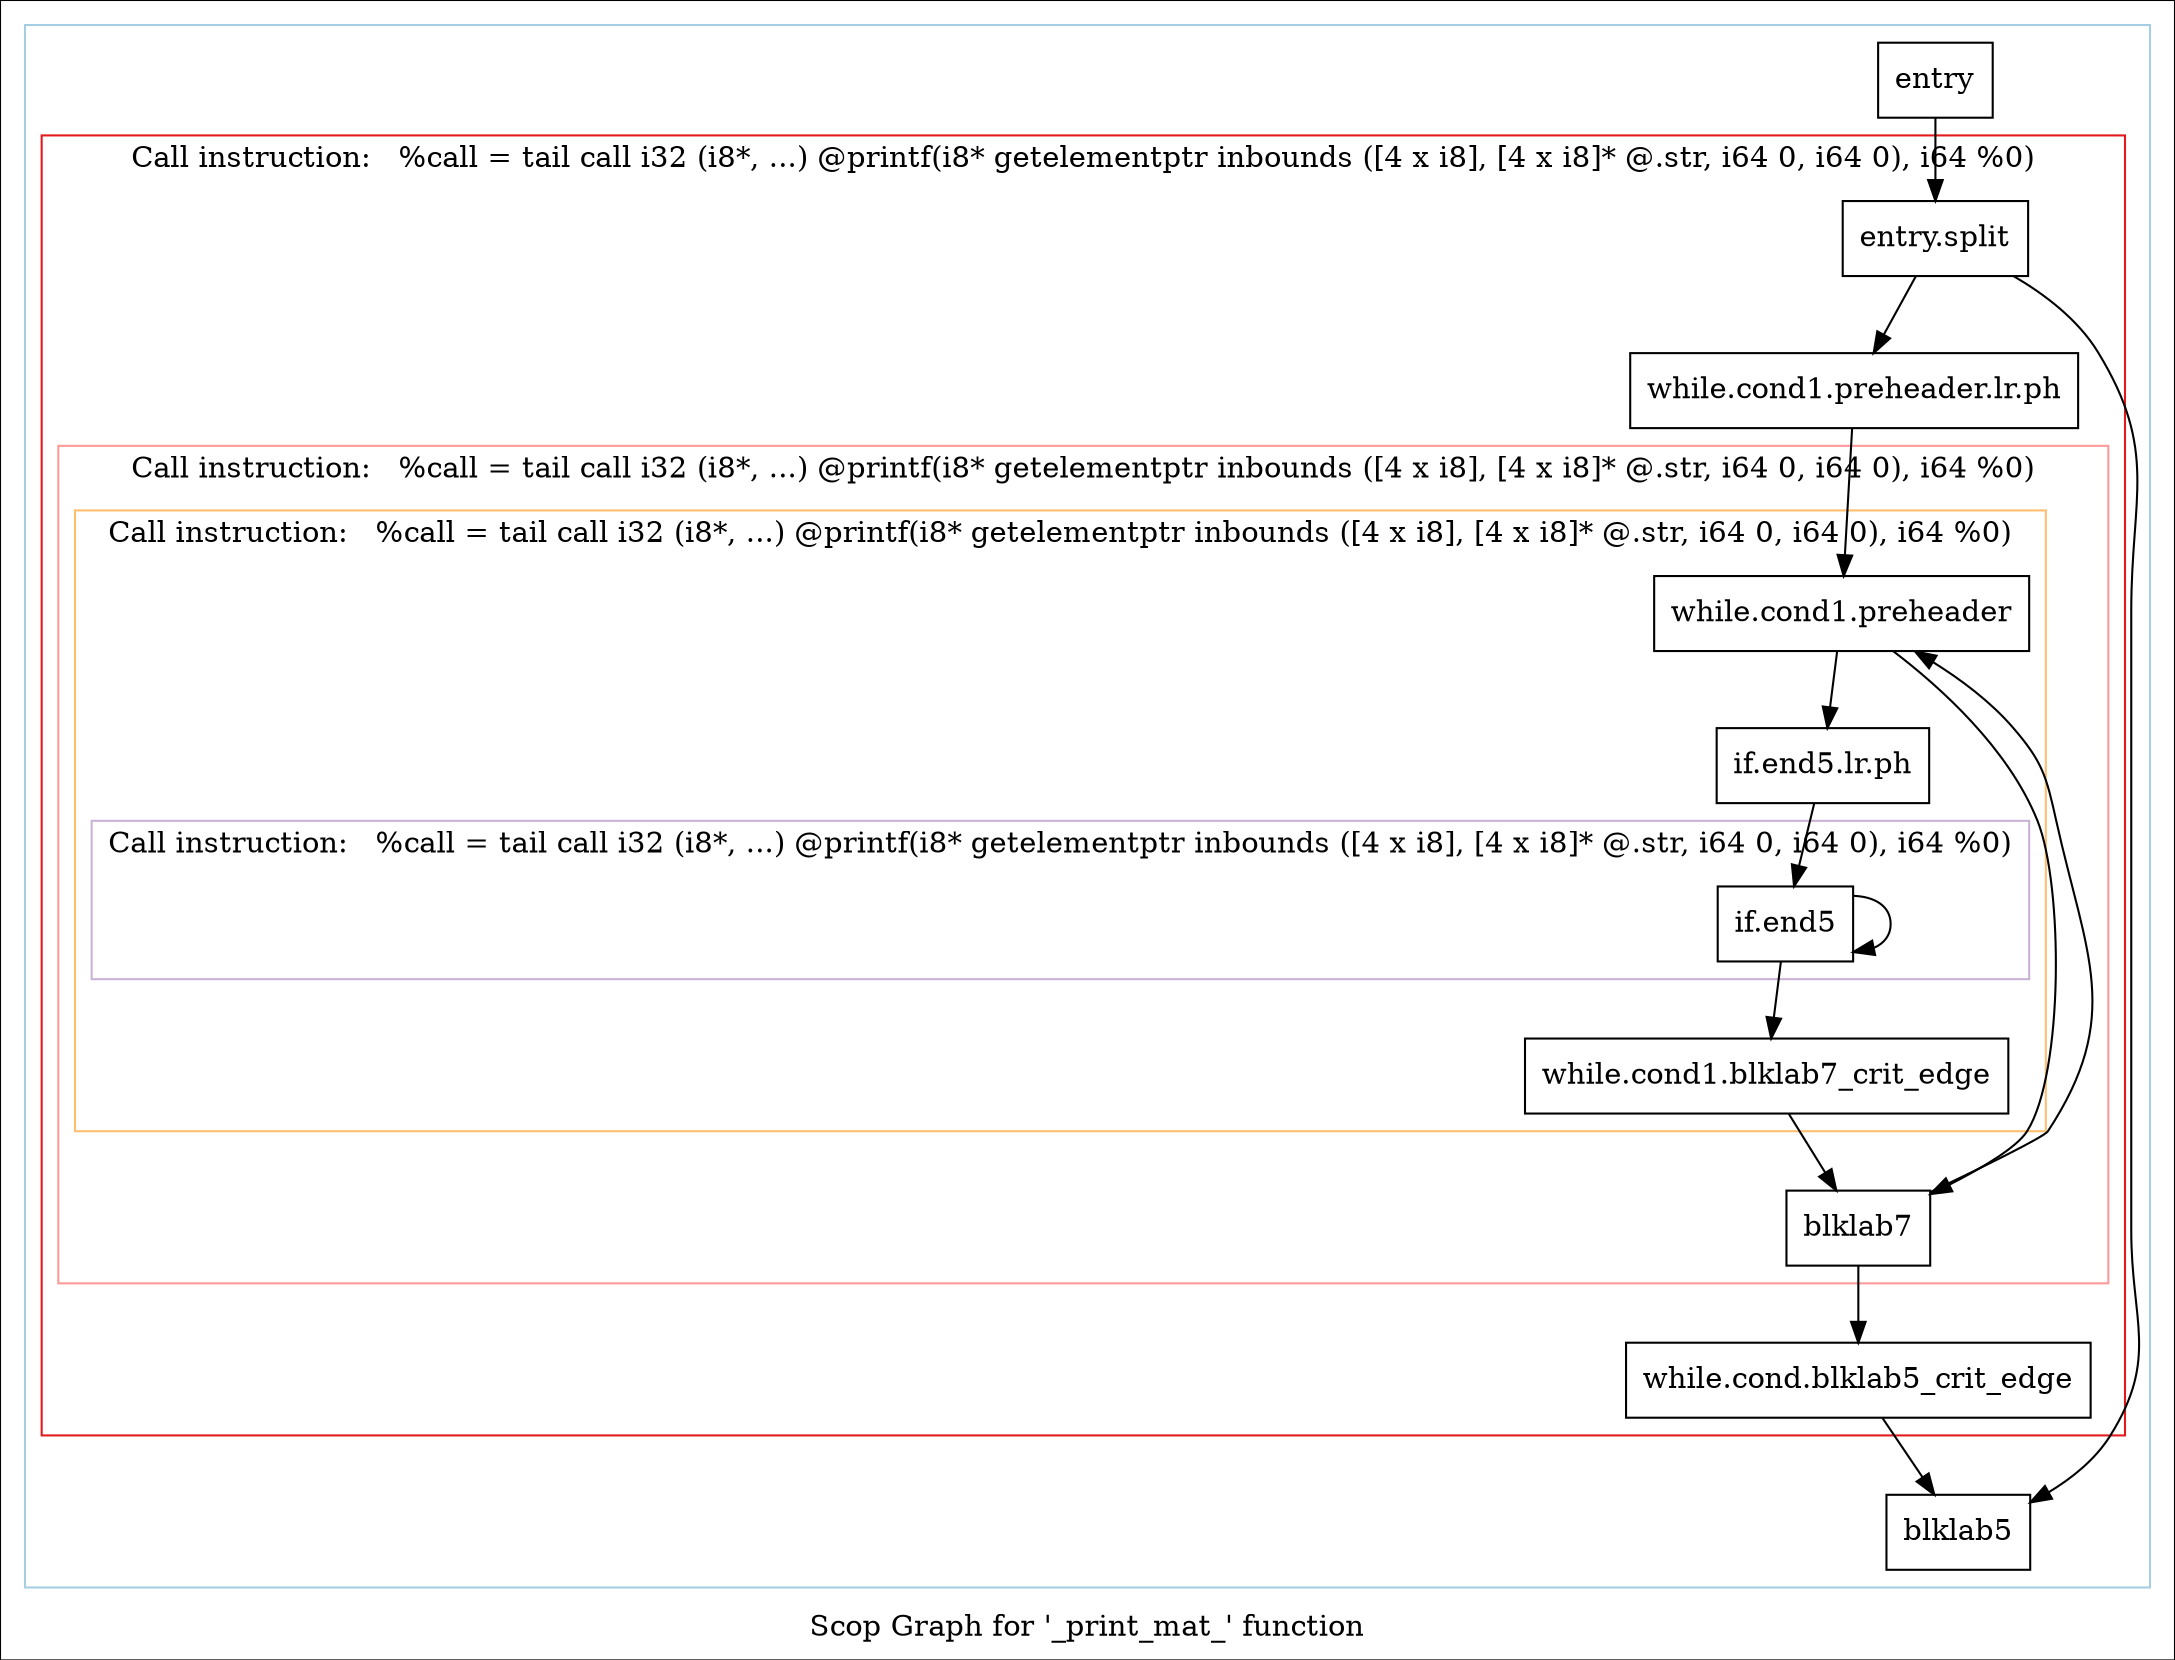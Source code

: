 digraph "Scop Graph for '_print_mat_' function" {
	label="Scop Graph for '_print_mat_' function";

	Node0xc45ac80 [shape=record,label="{entry}"];
	Node0xc45ac80 -> Node0xc475930;
	Node0xc475930 [shape=record,label="{entry.split}"];
	Node0xc475930 -> Node0xc477f50;
	Node0xc475930 -> Node0xc477fb0;
	Node0xc477f50 [shape=record,label="{while.cond1.preheader.lr.ph}"];
	Node0xc477f50 -> Node0xc4590b0;
	Node0xc4590b0 [shape=record,label="{while.cond1.preheader}"];
	Node0xc4590b0 -> Node0xc459110;
	Node0xc4590b0 -> Node0xc46ade0;
	Node0xc459110 [shape=record,label="{if.end5.lr.ph}"];
	Node0xc459110 -> Node0xc459130;
	Node0xc459130 [shape=record,label="{if.end5}"];
	Node0xc459130 -> Node0xc459130[constraint=false];
	Node0xc459130 -> Node0xc459150;
	Node0xc459150 [shape=record,label="{while.cond1.blklab7_crit_edge}"];
	Node0xc459150 -> Node0xc46ade0;
	Node0xc46ade0 [shape=record,label="{blklab7}"];
	Node0xc46ade0 -> Node0xc4590b0[constraint=false];
	Node0xc46ade0 -> Node0xc457470;
	Node0xc457470 [shape=record,label="{while.cond.blklab5_crit_edge}"];
	Node0xc457470 -> Node0xc477fb0;
	Node0xc477fb0 [shape=record,label="{blklab5}"];
	colorscheme = "paired12"
        subgraph cluster_0xc45b100 {
          label = "";
          style = solid;
          color = 1
          subgraph cluster_0xc278f90 {
            label = "Call instruction:   %call = tail call i32 (i8*, ...) @printf(i8* getelementptr inbounds ([4 x i8], [4 x i8]* @.str, i64 0, i64 0), i64 %0)";
            style = solid;
            color = 6
            subgraph cluster_0xc4765c0 {
              label = "Call instruction:   %call = tail call i32 (i8*, ...) @printf(i8* getelementptr inbounds ([4 x i8], [4 x i8]* @.str, i64 0, i64 0), i64 %0)";
              style = solid;
              color = 5
              subgraph cluster_0xc468df0 {
                label = "Call instruction:   %call = tail call i32 (i8*, ...) @printf(i8* getelementptr inbounds ([4 x i8], [4 x i8]* @.str, i64 0, i64 0), i64 %0)";
                style = solid;
                color = 7
                subgraph cluster_0xc477c10 {
                  label = "Call instruction:   %call = tail call i32 (i8*, ...) @printf(i8* getelementptr inbounds ([4 x i8], [4 x i8]* @.str, i64 0, i64 0), i64 %0)";
                  style = solid;
                  color = 9
                  Node0xc459130;
                }
                Node0xc4590b0;
                Node0xc459110;
                Node0xc459150;
              }
              Node0xc46ade0;
            }
            Node0xc475930;
            Node0xc477f50;
            Node0xc457470;
          }
          Node0xc45ac80;
          Node0xc477fb0;
        }
}
